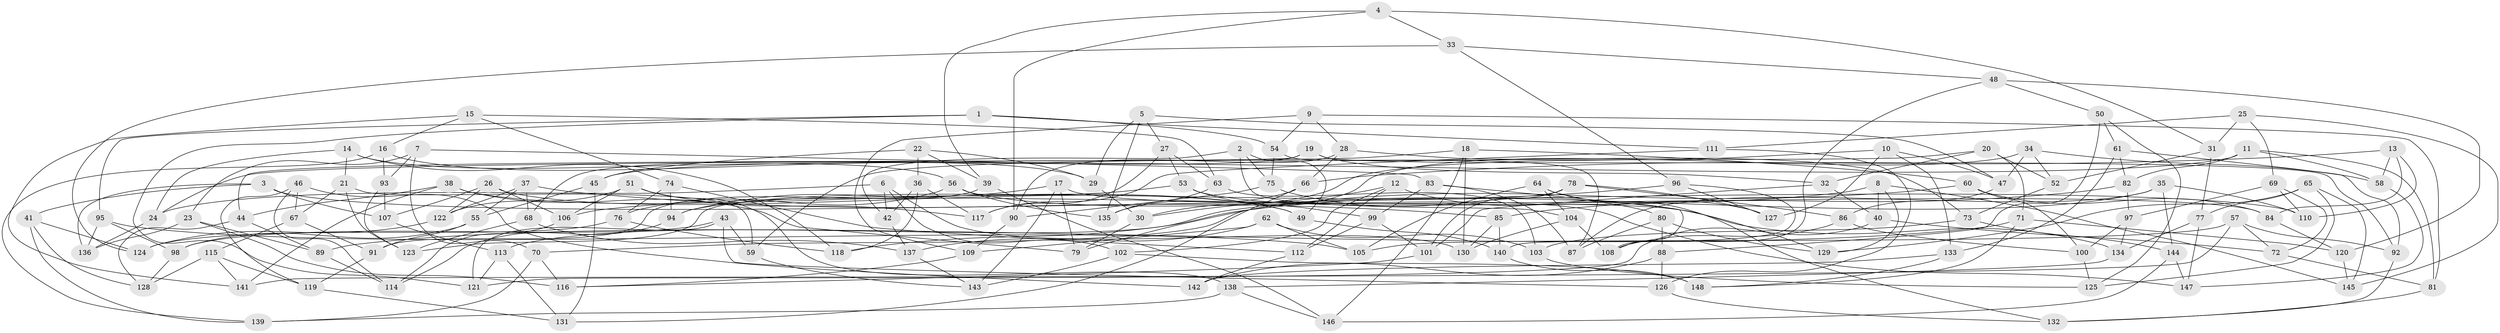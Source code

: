 // coarse degree distribution, {5: 0.08695652173913043, 9: 0.17391304347826086, 8: 0.30434782608695654, 10: 0.043478260869565216, 7: 0.21739130434782608, 6: 0.13043478260869565, 4: 0.043478260869565216}
// Generated by graph-tools (version 1.1) at 2025/38/03/04/25 23:38:14]
// undirected, 148 vertices, 296 edges
graph export_dot {
  node [color=gray90,style=filled];
  1;
  2;
  3;
  4;
  5;
  6;
  7;
  8;
  9;
  10;
  11;
  12;
  13;
  14;
  15;
  16;
  17;
  18;
  19;
  20;
  21;
  22;
  23;
  24;
  25;
  26;
  27;
  28;
  29;
  30;
  31;
  32;
  33;
  34;
  35;
  36;
  37;
  38;
  39;
  40;
  41;
  42;
  43;
  44;
  45;
  46;
  47;
  48;
  49;
  50;
  51;
  52;
  53;
  54;
  55;
  56;
  57;
  58;
  59;
  60;
  61;
  62;
  63;
  64;
  65;
  66;
  67;
  68;
  69;
  70;
  71;
  72;
  73;
  74;
  75;
  76;
  77;
  78;
  79;
  80;
  81;
  82;
  83;
  84;
  85;
  86;
  87;
  88;
  89;
  90;
  91;
  92;
  93;
  94;
  95;
  96;
  97;
  98;
  99;
  100;
  101;
  102;
  103;
  104;
  105;
  106;
  107;
  108;
  109;
  110;
  111;
  112;
  113;
  114;
  115;
  116;
  117;
  118;
  119;
  120;
  121;
  122;
  123;
  124;
  125;
  126;
  127;
  128;
  129;
  130;
  131;
  132;
  133;
  134;
  135;
  136;
  137;
  138;
  139;
  140;
  141;
  142;
  143;
  144;
  145;
  146;
  147;
  148;
  1 -- 121;
  1 -- 111;
  1 -- 54;
  1 -- 95;
  2 -- 49;
  2 -- 104;
  2 -- 42;
  2 -- 75;
  3 -- 107;
  3 -- 110;
  3 -- 41;
  3 -- 136;
  4 -- 39;
  4 -- 31;
  4 -- 90;
  4 -- 33;
  5 -- 135;
  5 -- 47;
  5 -- 27;
  5 -- 29;
  6 -- 102;
  6 -- 130;
  6 -- 24;
  6 -- 42;
  7 -- 83;
  7 -- 70;
  7 -- 23;
  7 -- 93;
  8 -- 129;
  8 -- 106;
  8 -- 40;
  8 -- 145;
  9 -- 28;
  9 -- 81;
  9 -- 109;
  9 -- 54;
  10 -- 47;
  10 -- 133;
  10 -- 30;
  10 -- 127;
  11 -- 81;
  11 -- 82;
  11 -- 45;
  11 -- 58;
  12 -- 30;
  12 -- 102;
  12 -- 112;
  12 -- 129;
  13 -- 58;
  13 -- 66;
  13 -- 84;
  13 -- 110;
  14 -- 24;
  14 -- 21;
  14 -- 56;
  14 -- 118;
  15 -- 63;
  15 -- 141;
  15 -- 74;
  15 -- 16;
  16 -- 93;
  16 -- 29;
  16 -- 139;
  17 -- 84;
  17 -- 94;
  17 -- 143;
  17 -- 79;
  18 -- 130;
  18 -- 146;
  18 -- 60;
  18 -- 59;
  19 -- 32;
  19 -- 68;
  19 -- 92;
  19 -- 44;
  20 -- 52;
  20 -- 32;
  20 -- 71;
  20 -- 24;
  21 -- 59;
  21 -- 67;
  21 -- 123;
  22 -- 36;
  22 -- 39;
  22 -- 29;
  22 -- 45;
  23 -- 136;
  23 -- 89;
  23 -- 116;
  24 -- 136;
  25 -- 111;
  25 -- 31;
  25 -- 69;
  25 -- 145;
  26 -- 107;
  26 -- 49;
  26 -- 106;
  26 -- 122;
  27 -- 53;
  27 -- 63;
  27 -- 117;
  28 -- 66;
  28 -- 73;
  28 -- 90;
  29 -- 30;
  30 -- 79;
  31 -- 52;
  31 -- 77;
  32 -- 40;
  32 -- 101;
  33 -- 124;
  33 -- 96;
  33 -- 48;
  34 -- 58;
  34 -- 52;
  34 -- 47;
  34 -- 79;
  35 -- 70;
  35 -- 144;
  35 -- 87;
  35 -- 110;
  36 -- 117;
  36 -- 42;
  36 -- 118;
  37 -- 122;
  37 -- 68;
  37 -- 85;
  37 -- 55;
  38 -- 79;
  38 -- 141;
  38 -- 44;
  38 -- 49;
  39 -- 146;
  39 -- 91;
  40 -- 72;
  40 -- 121;
  41 -- 128;
  41 -- 139;
  41 -- 124;
  42 -- 137;
  43 -- 98;
  43 -- 59;
  43 -- 121;
  43 -- 126;
  44 -- 89;
  44 -- 128;
  45 -- 55;
  45 -- 131;
  46 -- 114;
  46 -- 67;
  46 -- 142;
  46 -- 119;
  47 -- 86;
  48 -- 108;
  48 -- 50;
  48 -- 120;
  49 -- 140;
  50 -- 125;
  50 -- 88;
  50 -- 61;
  51 -- 122;
  51 -- 138;
  51 -- 117;
  51 -- 106;
  52 -- 73;
  53 -- 99;
  53 -- 94;
  53 -- 134;
  54 -- 75;
  54 -- 87;
  55 -- 91;
  55 -- 98;
  56 -- 147;
  56 -- 135;
  56 -- 76;
  57 -- 92;
  57 -- 141;
  57 -- 72;
  57 -- 105;
  58 -- 147;
  59 -- 143;
  60 -- 84;
  60 -- 113;
  60 -- 100;
  61 -- 92;
  61 -- 133;
  61 -- 82;
  62 -- 105;
  62 -- 103;
  62 -- 137;
  62 -- 109;
  63 -- 103;
  63 -- 135;
  64 -- 132;
  64 -- 104;
  64 -- 127;
  64 -- 105;
  65 -- 145;
  65 -- 125;
  65 -- 77;
  65 -- 129;
  66 -- 135;
  66 -- 131;
  67 -- 91;
  67 -- 115;
  68 -- 137;
  68 -- 123;
  69 -- 97;
  69 -- 72;
  69 -- 110;
  70 -- 139;
  70 -- 116;
  71 -- 148;
  71 -- 120;
  71 -- 89;
  72 -- 81;
  73 -- 103;
  73 -- 144;
  74 -- 112;
  74 -- 76;
  74 -- 94;
  75 -- 80;
  75 -- 90;
  76 -- 124;
  76 -- 118;
  77 -- 147;
  77 -- 134;
  78 -- 127;
  78 -- 123;
  78 -- 86;
  78 -- 101;
  80 -- 87;
  80 -- 88;
  80 -- 129;
  81 -- 132;
  82 -- 97;
  82 -- 85;
  83 -- 99;
  83 -- 108;
  83 -- 87;
  84 -- 120;
  85 -- 140;
  85 -- 130;
  86 -- 108;
  86 -- 100;
  88 -- 142;
  88 -- 126;
  89 -- 114;
  90 -- 109;
  91 -- 119;
  92 -- 132;
  93 -- 123;
  93 -- 107;
  94 -- 114;
  95 -- 136;
  95 -- 105;
  95 -- 98;
  96 -- 118;
  96 -- 127;
  96 -- 140;
  97 -- 134;
  97 -- 100;
  98 -- 128;
  99 -- 112;
  99 -- 101;
  100 -- 125;
  101 -- 116;
  102 -- 143;
  102 -- 148;
  103 -- 125;
  104 -- 130;
  104 -- 108;
  106 -- 114;
  107 -- 113;
  109 -- 116;
  111 -- 117;
  111 -- 126;
  112 -- 142;
  113 -- 131;
  113 -- 121;
  115 -- 128;
  115 -- 119;
  115 -- 141;
  119 -- 131;
  120 -- 145;
  122 -- 124;
  126 -- 132;
  133 -- 142;
  133 -- 148;
  134 -- 138;
  137 -- 143;
  138 -- 146;
  138 -- 139;
  140 -- 148;
  144 -- 147;
  144 -- 146;
}
